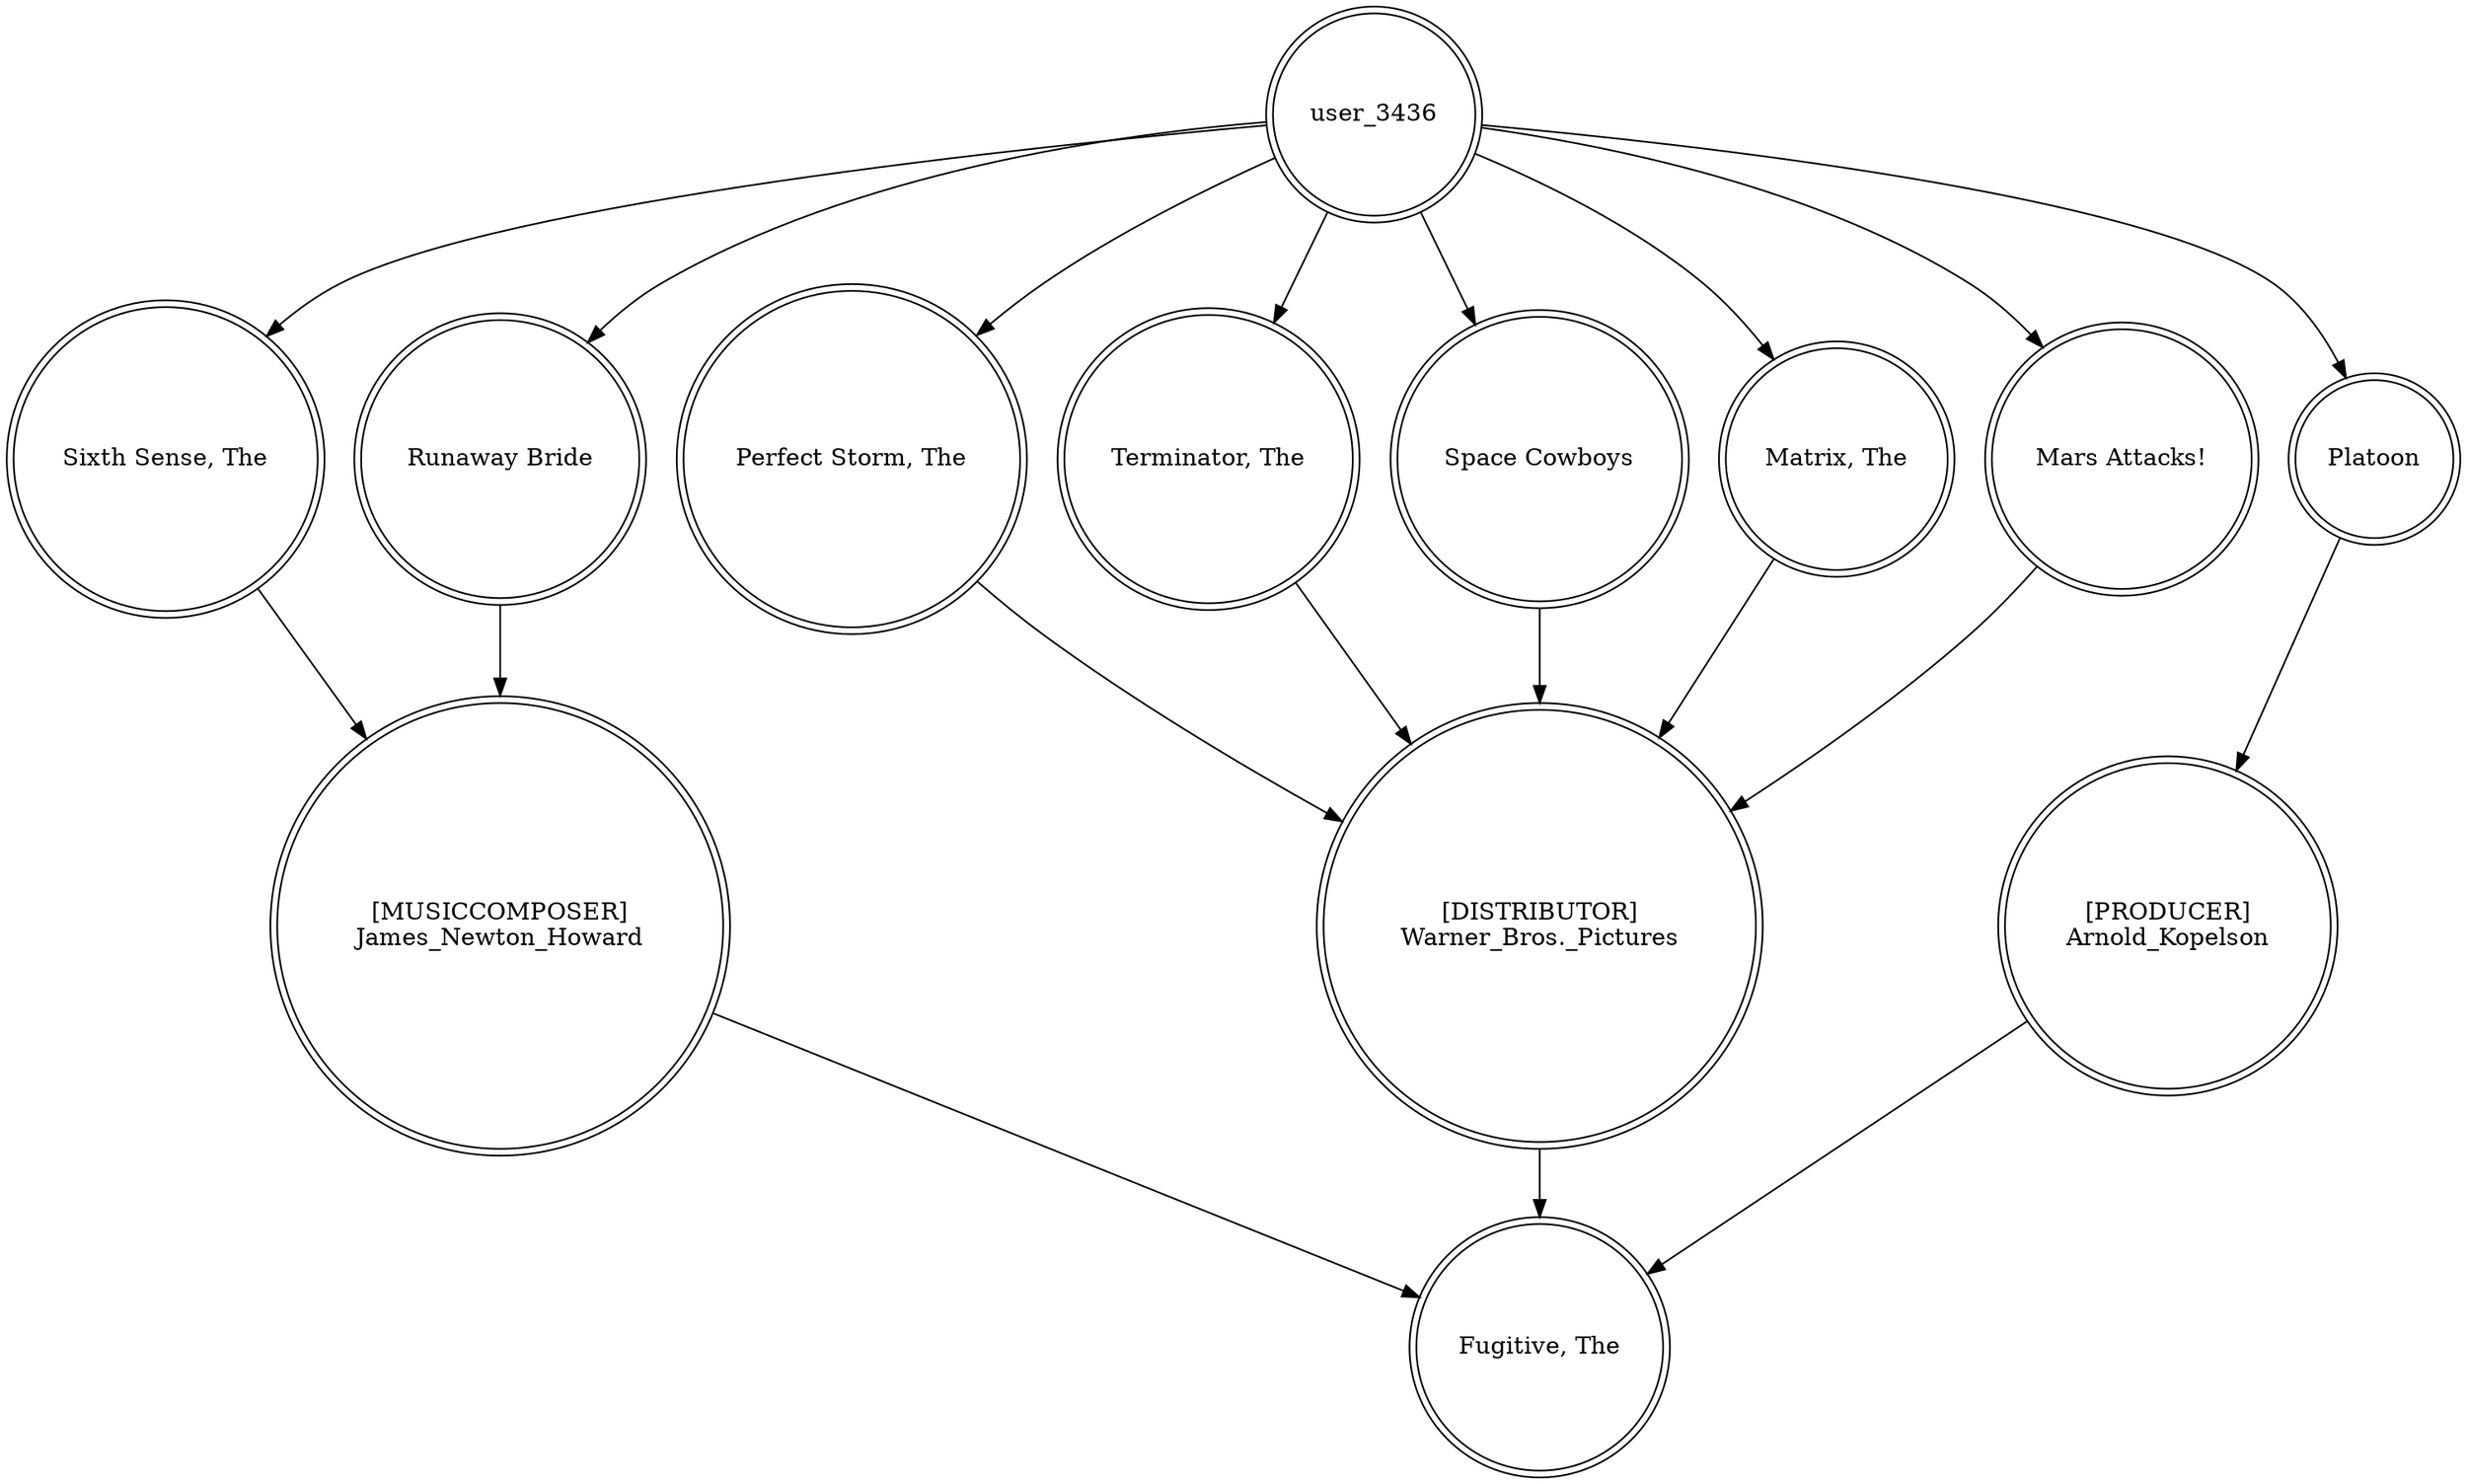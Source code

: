 digraph finite_state_machine {
	node [shape=doublecircle]
	user_3436 -> "Sixth Sense, The"
	user_3436 -> "Perfect Storm, The"
	"[MUSICCOMPOSER]
James_Newton_Howard" -> "Fugitive, The"
	"Terminator, The" -> "[DISTRIBUTOR]
Warner_Bros._Pictures"
	"Runaway Bride" -> "[MUSICCOMPOSER]
James_Newton_Howard"
	Platoon -> "[PRODUCER]
Arnold_Kopelson"
	"Space Cowboys" -> "[DISTRIBUTOR]
Warner_Bros._Pictures"
	user_3436 -> "Terminator, The"
	"Sixth Sense, The" -> "[MUSICCOMPOSER]
James_Newton_Howard"
	user_3436 -> "Matrix, The"
	"[DISTRIBUTOR]
Warner_Bros._Pictures" -> "Fugitive, The"
	user_3436 -> "Space Cowboys"
	user_3436 -> Platoon
	"Matrix, The" -> "[DISTRIBUTOR]
Warner_Bros._Pictures"
	"Perfect Storm, The" -> "[DISTRIBUTOR]
Warner_Bros._Pictures"
	user_3436 -> "Runaway Bride"
	user_3436 -> "Mars Attacks!"
	"[PRODUCER]
Arnold_Kopelson" -> "Fugitive, The"
	"Mars Attacks!" -> "[DISTRIBUTOR]
Warner_Bros._Pictures"
}

